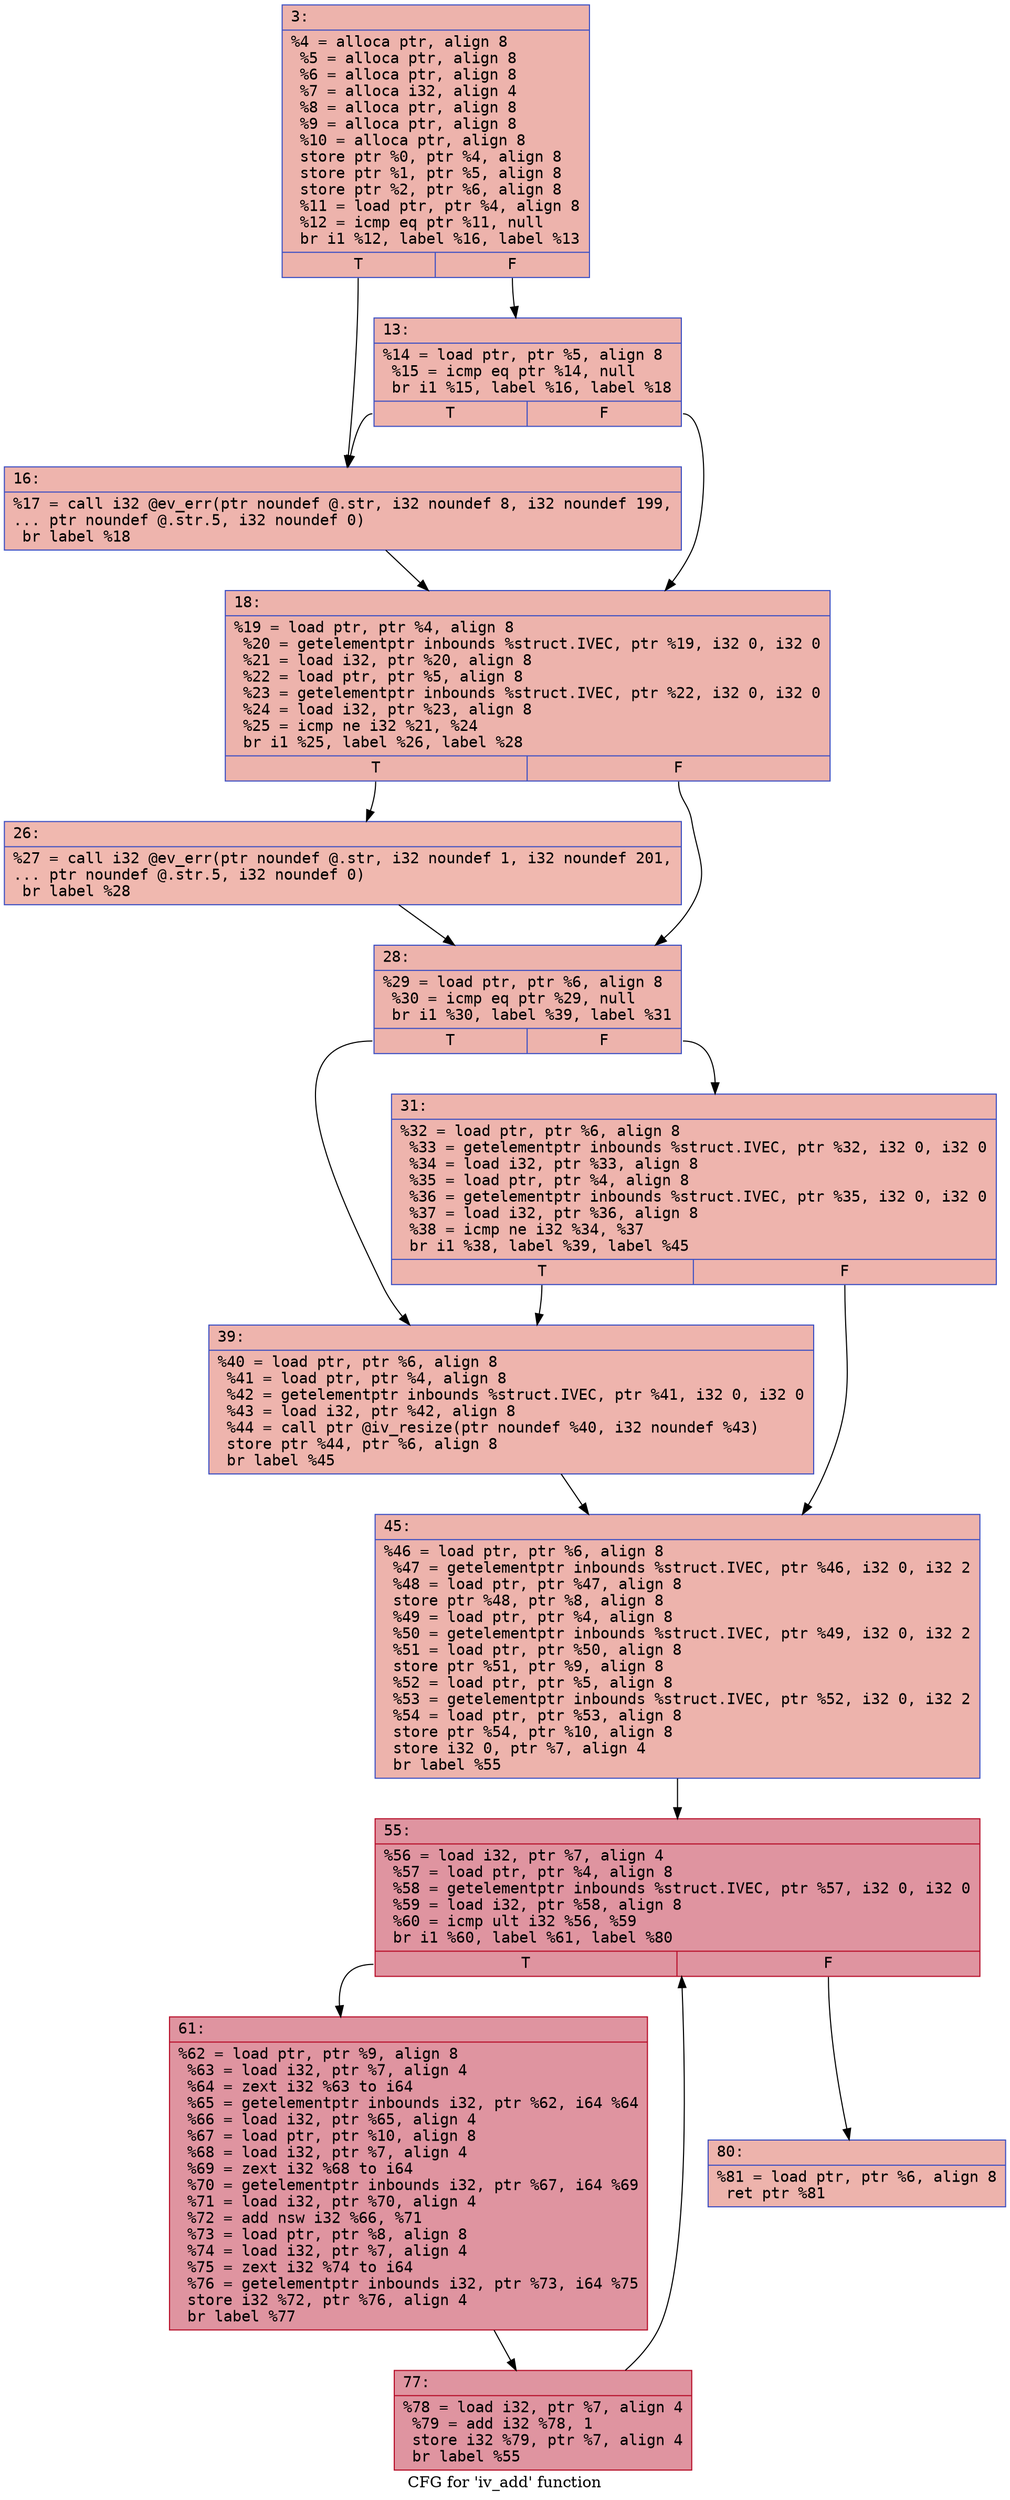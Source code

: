 digraph "CFG for 'iv_add' function" {
	label="CFG for 'iv_add' function";

	Node0x6000037f7570 [shape=record,color="#3d50c3ff", style=filled, fillcolor="#d6524470" fontname="Courier",label="{3:\l|  %4 = alloca ptr, align 8\l  %5 = alloca ptr, align 8\l  %6 = alloca ptr, align 8\l  %7 = alloca i32, align 4\l  %8 = alloca ptr, align 8\l  %9 = alloca ptr, align 8\l  %10 = alloca ptr, align 8\l  store ptr %0, ptr %4, align 8\l  store ptr %1, ptr %5, align 8\l  store ptr %2, ptr %6, align 8\l  %11 = load ptr, ptr %4, align 8\l  %12 = icmp eq ptr %11, null\l  br i1 %12, label %16, label %13\l|{<s0>T|<s1>F}}"];
	Node0x6000037f7570:s0 -> Node0x6000037f7610[tooltip="3 -> 16\nProbability 37.50%" ];
	Node0x6000037f7570:s1 -> Node0x6000037f75c0[tooltip="3 -> 13\nProbability 62.50%" ];
	Node0x6000037f75c0 [shape=record,color="#3d50c3ff", style=filled, fillcolor="#d8564670" fontname="Courier",label="{13:\l|  %14 = load ptr, ptr %5, align 8\l  %15 = icmp eq ptr %14, null\l  br i1 %15, label %16, label %18\l|{<s0>T|<s1>F}}"];
	Node0x6000037f75c0:s0 -> Node0x6000037f7610[tooltip="13 -> 16\nProbability 37.50%" ];
	Node0x6000037f75c0:s1 -> Node0x6000037f7660[tooltip="13 -> 18\nProbability 62.50%" ];
	Node0x6000037f7610 [shape=record,color="#3d50c3ff", style=filled, fillcolor="#d8564670" fontname="Courier",label="{16:\l|  %17 = call i32 @ev_err(ptr noundef @.str, i32 noundef 8, i32 noundef 199,\l... ptr noundef @.str.5, i32 noundef 0)\l  br label %18\l}"];
	Node0x6000037f7610 -> Node0x6000037f7660[tooltip="16 -> 18\nProbability 100.00%" ];
	Node0x6000037f7660 [shape=record,color="#3d50c3ff", style=filled, fillcolor="#d6524470" fontname="Courier",label="{18:\l|  %19 = load ptr, ptr %4, align 8\l  %20 = getelementptr inbounds %struct.IVEC, ptr %19, i32 0, i32 0\l  %21 = load i32, ptr %20, align 8\l  %22 = load ptr, ptr %5, align 8\l  %23 = getelementptr inbounds %struct.IVEC, ptr %22, i32 0, i32 0\l  %24 = load i32, ptr %23, align 8\l  %25 = icmp ne i32 %21, %24\l  br i1 %25, label %26, label %28\l|{<s0>T|<s1>F}}"];
	Node0x6000037f7660:s0 -> Node0x6000037f76b0[tooltip="18 -> 26\nProbability 50.00%" ];
	Node0x6000037f7660:s1 -> Node0x6000037f7700[tooltip="18 -> 28\nProbability 50.00%" ];
	Node0x6000037f76b0 [shape=record,color="#3d50c3ff", style=filled, fillcolor="#dc5d4a70" fontname="Courier",label="{26:\l|  %27 = call i32 @ev_err(ptr noundef @.str, i32 noundef 1, i32 noundef 201,\l... ptr noundef @.str.5, i32 noundef 0)\l  br label %28\l}"];
	Node0x6000037f76b0 -> Node0x6000037f7700[tooltip="26 -> 28\nProbability 100.00%" ];
	Node0x6000037f7700 [shape=record,color="#3d50c3ff", style=filled, fillcolor="#d6524470" fontname="Courier",label="{28:\l|  %29 = load ptr, ptr %6, align 8\l  %30 = icmp eq ptr %29, null\l  br i1 %30, label %39, label %31\l|{<s0>T|<s1>F}}"];
	Node0x6000037f7700:s0 -> Node0x6000037f77a0[tooltip="28 -> 39\nProbability 37.50%" ];
	Node0x6000037f7700:s1 -> Node0x6000037f7750[tooltip="28 -> 31\nProbability 62.50%" ];
	Node0x6000037f7750 [shape=record,color="#3d50c3ff", style=filled, fillcolor="#d8564670" fontname="Courier",label="{31:\l|  %32 = load ptr, ptr %6, align 8\l  %33 = getelementptr inbounds %struct.IVEC, ptr %32, i32 0, i32 0\l  %34 = load i32, ptr %33, align 8\l  %35 = load ptr, ptr %4, align 8\l  %36 = getelementptr inbounds %struct.IVEC, ptr %35, i32 0, i32 0\l  %37 = load i32, ptr %36, align 8\l  %38 = icmp ne i32 %34, %37\l  br i1 %38, label %39, label %45\l|{<s0>T|<s1>F}}"];
	Node0x6000037f7750:s0 -> Node0x6000037f77a0[tooltip="31 -> 39\nProbability 50.00%" ];
	Node0x6000037f7750:s1 -> Node0x6000037f77f0[tooltip="31 -> 45\nProbability 50.00%" ];
	Node0x6000037f77a0 [shape=record,color="#3d50c3ff", style=filled, fillcolor="#d8564670" fontname="Courier",label="{39:\l|  %40 = load ptr, ptr %6, align 8\l  %41 = load ptr, ptr %4, align 8\l  %42 = getelementptr inbounds %struct.IVEC, ptr %41, i32 0, i32 0\l  %43 = load i32, ptr %42, align 8\l  %44 = call ptr @iv_resize(ptr noundef %40, i32 noundef %43)\l  store ptr %44, ptr %6, align 8\l  br label %45\l}"];
	Node0x6000037f77a0 -> Node0x6000037f77f0[tooltip="39 -> 45\nProbability 100.00%" ];
	Node0x6000037f77f0 [shape=record,color="#3d50c3ff", style=filled, fillcolor="#d6524470" fontname="Courier",label="{45:\l|  %46 = load ptr, ptr %6, align 8\l  %47 = getelementptr inbounds %struct.IVEC, ptr %46, i32 0, i32 2\l  %48 = load ptr, ptr %47, align 8\l  store ptr %48, ptr %8, align 8\l  %49 = load ptr, ptr %4, align 8\l  %50 = getelementptr inbounds %struct.IVEC, ptr %49, i32 0, i32 2\l  %51 = load ptr, ptr %50, align 8\l  store ptr %51, ptr %9, align 8\l  %52 = load ptr, ptr %5, align 8\l  %53 = getelementptr inbounds %struct.IVEC, ptr %52, i32 0, i32 2\l  %54 = load ptr, ptr %53, align 8\l  store ptr %54, ptr %10, align 8\l  store i32 0, ptr %7, align 4\l  br label %55\l}"];
	Node0x6000037f77f0 -> Node0x6000037f7840[tooltip="45 -> 55\nProbability 100.00%" ];
	Node0x6000037f7840 [shape=record,color="#b70d28ff", style=filled, fillcolor="#b70d2870" fontname="Courier",label="{55:\l|  %56 = load i32, ptr %7, align 4\l  %57 = load ptr, ptr %4, align 8\l  %58 = getelementptr inbounds %struct.IVEC, ptr %57, i32 0, i32 0\l  %59 = load i32, ptr %58, align 8\l  %60 = icmp ult i32 %56, %59\l  br i1 %60, label %61, label %80\l|{<s0>T|<s1>F}}"];
	Node0x6000037f7840:s0 -> Node0x6000037f7890[tooltip="55 -> 61\nProbability 96.88%" ];
	Node0x6000037f7840:s1 -> Node0x6000037f7930[tooltip="55 -> 80\nProbability 3.12%" ];
	Node0x6000037f7890 [shape=record,color="#b70d28ff", style=filled, fillcolor="#b70d2870" fontname="Courier",label="{61:\l|  %62 = load ptr, ptr %9, align 8\l  %63 = load i32, ptr %7, align 4\l  %64 = zext i32 %63 to i64\l  %65 = getelementptr inbounds i32, ptr %62, i64 %64\l  %66 = load i32, ptr %65, align 4\l  %67 = load ptr, ptr %10, align 8\l  %68 = load i32, ptr %7, align 4\l  %69 = zext i32 %68 to i64\l  %70 = getelementptr inbounds i32, ptr %67, i64 %69\l  %71 = load i32, ptr %70, align 4\l  %72 = add nsw i32 %66, %71\l  %73 = load ptr, ptr %8, align 8\l  %74 = load i32, ptr %7, align 4\l  %75 = zext i32 %74 to i64\l  %76 = getelementptr inbounds i32, ptr %73, i64 %75\l  store i32 %72, ptr %76, align 4\l  br label %77\l}"];
	Node0x6000037f7890 -> Node0x6000037f78e0[tooltip="61 -> 77\nProbability 100.00%" ];
	Node0x6000037f78e0 [shape=record,color="#b70d28ff", style=filled, fillcolor="#b70d2870" fontname="Courier",label="{77:\l|  %78 = load i32, ptr %7, align 4\l  %79 = add i32 %78, 1\l  store i32 %79, ptr %7, align 4\l  br label %55\l}"];
	Node0x6000037f78e0 -> Node0x6000037f7840[tooltip="77 -> 55\nProbability 100.00%" ];
	Node0x6000037f7930 [shape=record,color="#3d50c3ff", style=filled, fillcolor="#d6524470" fontname="Courier",label="{80:\l|  %81 = load ptr, ptr %6, align 8\l  ret ptr %81\l}"];
}

